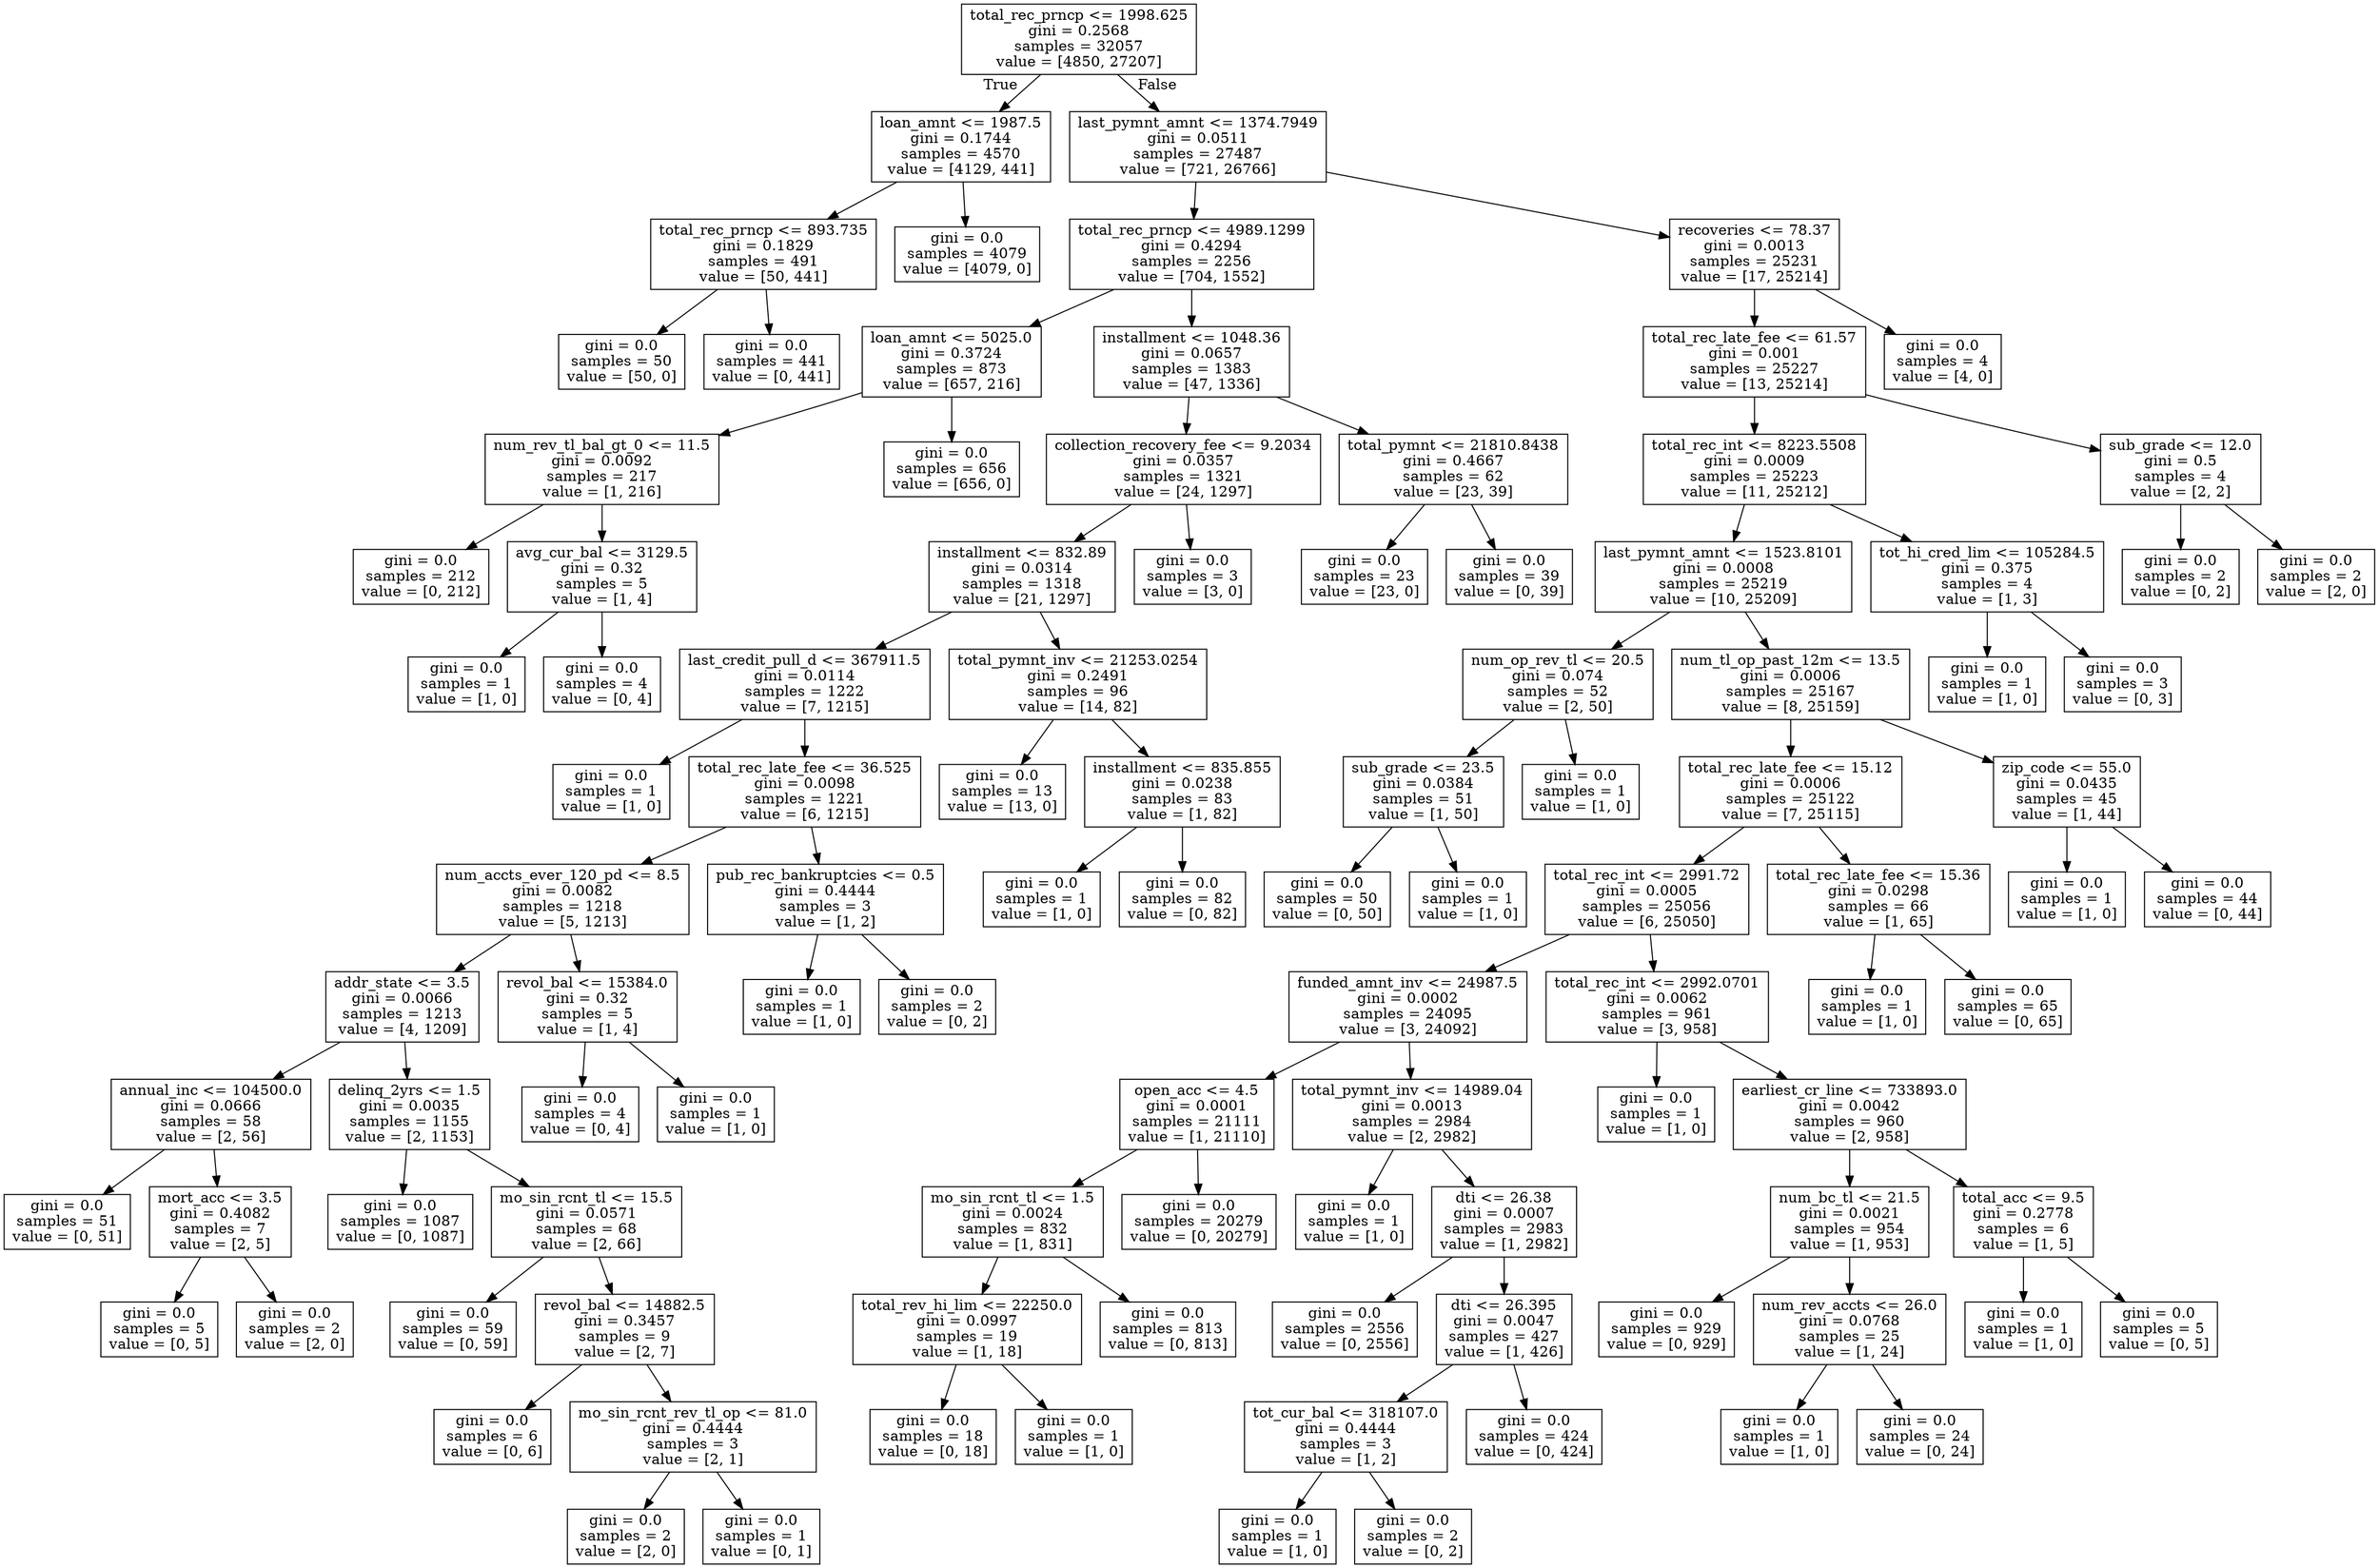 digraph Tree {
node [shape=box] ;
0 [label="total_rec_prncp <= 1998.625\ngini = 0.2568\nsamples = 32057\nvalue = [4850, 27207]"] ;
1 [label="loan_amnt <= 1987.5\ngini = 0.1744\nsamples = 4570\nvalue = [4129, 441]"] ;
0 -> 1 [labeldistance=2.5, labelangle=45, headlabel="True"] ;
2 [label="total_rec_prncp <= 893.735\ngini = 0.1829\nsamples = 491\nvalue = [50, 441]"] ;
1 -> 2 ;
3 [label="gini = 0.0\nsamples = 50\nvalue = [50, 0]"] ;
2 -> 3 ;
4 [label="gini = 0.0\nsamples = 441\nvalue = [0, 441]"] ;
2 -> 4 ;
5 [label="gini = 0.0\nsamples = 4079\nvalue = [4079, 0]"] ;
1 -> 5 ;
6 [label="last_pymnt_amnt <= 1374.7949\ngini = 0.0511\nsamples = 27487\nvalue = [721, 26766]"] ;
0 -> 6 [labeldistance=2.5, labelangle=-45, headlabel="False"] ;
7 [label="total_rec_prncp <= 4989.1299\ngini = 0.4294\nsamples = 2256\nvalue = [704, 1552]"] ;
6 -> 7 ;
8 [label="loan_amnt <= 5025.0\ngini = 0.3724\nsamples = 873\nvalue = [657, 216]"] ;
7 -> 8 ;
9 [label="num_rev_tl_bal_gt_0 <= 11.5\ngini = 0.0092\nsamples = 217\nvalue = [1, 216]"] ;
8 -> 9 ;
10 [label="gini = 0.0\nsamples = 212\nvalue = [0, 212]"] ;
9 -> 10 ;
11 [label="avg_cur_bal <= 3129.5\ngini = 0.32\nsamples = 5\nvalue = [1, 4]"] ;
9 -> 11 ;
12 [label="gini = 0.0\nsamples = 1\nvalue = [1, 0]"] ;
11 -> 12 ;
13 [label="gini = 0.0\nsamples = 4\nvalue = [0, 4]"] ;
11 -> 13 ;
14 [label="gini = 0.0\nsamples = 656\nvalue = [656, 0]"] ;
8 -> 14 ;
15 [label="installment <= 1048.36\ngini = 0.0657\nsamples = 1383\nvalue = [47, 1336]"] ;
7 -> 15 ;
16 [label="collection_recovery_fee <= 9.2034\ngini = 0.0357\nsamples = 1321\nvalue = [24, 1297]"] ;
15 -> 16 ;
17 [label="installment <= 832.89\ngini = 0.0314\nsamples = 1318\nvalue = [21, 1297]"] ;
16 -> 17 ;
18 [label="last_credit_pull_d <= 367911.5\ngini = 0.0114\nsamples = 1222\nvalue = [7, 1215]"] ;
17 -> 18 ;
19 [label="gini = 0.0\nsamples = 1\nvalue = [1, 0]"] ;
18 -> 19 ;
20 [label="total_rec_late_fee <= 36.525\ngini = 0.0098\nsamples = 1221\nvalue = [6, 1215]"] ;
18 -> 20 ;
21 [label="num_accts_ever_120_pd <= 8.5\ngini = 0.0082\nsamples = 1218\nvalue = [5, 1213]"] ;
20 -> 21 ;
22 [label="addr_state <= 3.5\ngini = 0.0066\nsamples = 1213\nvalue = [4, 1209]"] ;
21 -> 22 ;
23 [label="annual_inc <= 104500.0\ngini = 0.0666\nsamples = 58\nvalue = [2, 56]"] ;
22 -> 23 ;
24 [label="gini = 0.0\nsamples = 51\nvalue = [0, 51]"] ;
23 -> 24 ;
25 [label="mort_acc <= 3.5\ngini = 0.4082\nsamples = 7\nvalue = [2, 5]"] ;
23 -> 25 ;
26 [label="gini = 0.0\nsamples = 5\nvalue = [0, 5]"] ;
25 -> 26 ;
27 [label="gini = 0.0\nsamples = 2\nvalue = [2, 0]"] ;
25 -> 27 ;
28 [label="delinq_2yrs <= 1.5\ngini = 0.0035\nsamples = 1155\nvalue = [2, 1153]"] ;
22 -> 28 ;
29 [label="gini = 0.0\nsamples = 1087\nvalue = [0, 1087]"] ;
28 -> 29 ;
30 [label="mo_sin_rcnt_tl <= 15.5\ngini = 0.0571\nsamples = 68\nvalue = [2, 66]"] ;
28 -> 30 ;
31 [label="gini = 0.0\nsamples = 59\nvalue = [0, 59]"] ;
30 -> 31 ;
32 [label="revol_bal <= 14882.5\ngini = 0.3457\nsamples = 9\nvalue = [2, 7]"] ;
30 -> 32 ;
33 [label="gini = 0.0\nsamples = 6\nvalue = [0, 6]"] ;
32 -> 33 ;
34 [label="mo_sin_rcnt_rev_tl_op <= 81.0\ngini = 0.4444\nsamples = 3\nvalue = [2, 1]"] ;
32 -> 34 ;
35 [label="gini = 0.0\nsamples = 2\nvalue = [2, 0]"] ;
34 -> 35 ;
36 [label="gini = 0.0\nsamples = 1\nvalue = [0, 1]"] ;
34 -> 36 ;
37 [label="revol_bal <= 15384.0\ngini = 0.32\nsamples = 5\nvalue = [1, 4]"] ;
21 -> 37 ;
38 [label="gini = 0.0\nsamples = 4\nvalue = [0, 4]"] ;
37 -> 38 ;
39 [label="gini = 0.0\nsamples = 1\nvalue = [1, 0]"] ;
37 -> 39 ;
40 [label="pub_rec_bankruptcies <= 0.5\ngini = 0.4444\nsamples = 3\nvalue = [1, 2]"] ;
20 -> 40 ;
41 [label="gini = 0.0\nsamples = 1\nvalue = [1, 0]"] ;
40 -> 41 ;
42 [label="gini = 0.0\nsamples = 2\nvalue = [0, 2]"] ;
40 -> 42 ;
43 [label="total_pymnt_inv <= 21253.0254\ngini = 0.2491\nsamples = 96\nvalue = [14, 82]"] ;
17 -> 43 ;
44 [label="gini = 0.0\nsamples = 13\nvalue = [13, 0]"] ;
43 -> 44 ;
45 [label="installment <= 835.855\ngini = 0.0238\nsamples = 83\nvalue = [1, 82]"] ;
43 -> 45 ;
46 [label="gini = 0.0\nsamples = 1\nvalue = [1, 0]"] ;
45 -> 46 ;
47 [label="gini = 0.0\nsamples = 82\nvalue = [0, 82]"] ;
45 -> 47 ;
48 [label="gini = 0.0\nsamples = 3\nvalue = [3, 0]"] ;
16 -> 48 ;
49 [label="total_pymnt <= 21810.8438\ngini = 0.4667\nsamples = 62\nvalue = [23, 39]"] ;
15 -> 49 ;
50 [label="gini = 0.0\nsamples = 23\nvalue = [23, 0]"] ;
49 -> 50 ;
51 [label="gini = 0.0\nsamples = 39\nvalue = [0, 39]"] ;
49 -> 51 ;
52 [label="recoveries <= 78.37\ngini = 0.0013\nsamples = 25231\nvalue = [17, 25214]"] ;
6 -> 52 ;
53 [label="total_rec_late_fee <= 61.57\ngini = 0.001\nsamples = 25227\nvalue = [13, 25214]"] ;
52 -> 53 ;
54 [label="total_rec_int <= 8223.5508\ngini = 0.0009\nsamples = 25223\nvalue = [11, 25212]"] ;
53 -> 54 ;
55 [label="last_pymnt_amnt <= 1523.8101\ngini = 0.0008\nsamples = 25219\nvalue = [10, 25209]"] ;
54 -> 55 ;
56 [label="num_op_rev_tl <= 20.5\ngini = 0.074\nsamples = 52\nvalue = [2, 50]"] ;
55 -> 56 ;
57 [label="sub_grade <= 23.5\ngini = 0.0384\nsamples = 51\nvalue = [1, 50]"] ;
56 -> 57 ;
58 [label="gini = 0.0\nsamples = 50\nvalue = [0, 50]"] ;
57 -> 58 ;
59 [label="gini = 0.0\nsamples = 1\nvalue = [1, 0]"] ;
57 -> 59 ;
60 [label="gini = 0.0\nsamples = 1\nvalue = [1, 0]"] ;
56 -> 60 ;
61 [label="num_tl_op_past_12m <= 13.5\ngini = 0.0006\nsamples = 25167\nvalue = [8, 25159]"] ;
55 -> 61 ;
62 [label="total_rec_late_fee <= 15.12\ngini = 0.0006\nsamples = 25122\nvalue = [7, 25115]"] ;
61 -> 62 ;
63 [label="total_rec_int <= 2991.72\ngini = 0.0005\nsamples = 25056\nvalue = [6, 25050]"] ;
62 -> 63 ;
64 [label="funded_amnt_inv <= 24987.5\ngini = 0.0002\nsamples = 24095\nvalue = [3, 24092]"] ;
63 -> 64 ;
65 [label="open_acc <= 4.5\ngini = 0.0001\nsamples = 21111\nvalue = [1, 21110]"] ;
64 -> 65 ;
66 [label="mo_sin_rcnt_tl <= 1.5\ngini = 0.0024\nsamples = 832\nvalue = [1, 831]"] ;
65 -> 66 ;
67 [label="total_rev_hi_lim <= 22250.0\ngini = 0.0997\nsamples = 19\nvalue = [1, 18]"] ;
66 -> 67 ;
68 [label="gini = 0.0\nsamples = 18\nvalue = [0, 18]"] ;
67 -> 68 ;
69 [label="gini = 0.0\nsamples = 1\nvalue = [1, 0]"] ;
67 -> 69 ;
70 [label="gini = 0.0\nsamples = 813\nvalue = [0, 813]"] ;
66 -> 70 ;
71 [label="gini = 0.0\nsamples = 20279\nvalue = [0, 20279]"] ;
65 -> 71 ;
72 [label="total_pymnt_inv <= 14989.04\ngini = 0.0013\nsamples = 2984\nvalue = [2, 2982]"] ;
64 -> 72 ;
73 [label="gini = 0.0\nsamples = 1\nvalue = [1, 0]"] ;
72 -> 73 ;
74 [label="dti <= 26.38\ngini = 0.0007\nsamples = 2983\nvalue = [1, 2982]"] ;
72 -> 74 ;
75 [label="gini = 0.0\nsamples = 2556\nvalue = [0, 2556]"] ;
74 -> 75 ;
76 [label="dti <= 26.395\ngini = 0.0047\nsamples = 427\nvalue = [1, 426]"] ;
74 -> 76 ;
77 [label="tot_cur_bal <= 318107.0\ngini = 0.4444\nsamples = 3\nvalue = [1, 2]"] ;
76 -> 77 ;
78 [label="gini = 0.0\nsamples = 1\nvalue = [1, 0]"] ;
77 -> 78 ;
79 [label="gini = 0.0\nsamples = 2\nvalue = [0, 2]"] ;
77 -> 79 ;
80 [label="gini = 0.0\nsamples = 424\nvalue = [0, 424]"] ;
76 -> 80 ;
81 [label="total_rec_int <= 2992.0701\ngini = 0.0062\nsamples = 961\nvalue = [3, 958]"] ;
63 -> 81 ;
82 [label="gini = 0.0\nsamples = 1\nvalue = [1, 0]"] ;
81 -> 82 ;
83 [label="earliest_cr_line <= 733893.0\ngini = 0.0042\nsamples = 960\nvalue = [2, 958]"] ;
81 -> 83 ;
84 [label="num_bc_tl <= 21.5\ngini = 0.0021\nsamples = 954\nvalue = [1, 953]"] ;
83 -> 84 ;
85 [label="gini = 0.0\nsamples = 929\nvalue = [0, 929]"] ;
84 -> 85 ;
86 [label="num_rev_accts <= 26.0\ngini = 0.0768\nsamples = 25\nvalue = [1, 24]"] ;
84 -> 86 ;
87 [label="gini = 0.0\nsamples = 1\nvalue = [1, 0]"] ;
86 -> 87 ;
88 [label="gini = 0.0\nsamples = 24\nvalue = [0, 24]"] ;
86 -> 88 ;
89 [label="total_acc <= 9.5\ngini = 0.2778\nsamples = 6\nvalue = [1, 5]"] ;
83 -> 89 ;
90 [label="gini = 0.0\nsamples = 1\nvalue = [1, 0]"] ;
89 -> 90 ;
91 [label="gini = 0.0\nsamples = 5\nvalue = [0, 5]"] ;
89 -> 91 ;
92 [label="total_rec_late_fee <= 15.36\ngini = 0.0298\nsamples = 66\nvalue = [1, 65]"] ;
62 -> 92 ;
93 [label="gini = 0.0\nsamples = 1\nvalue = [1, 0]"] ;
92 -> 93 ;
94 [label="gini = 0.0\nsamples = 65\nvalue = [0, 65]"] ;
92 -> 94 ;
95 [label="zip_code <= 55.0\ngini = 0.0435\nsamples = 45\nvalue = [1, 44]"] ;
61 -> 95 ;
96 [label="gini = 0.0\nsamples = 1\nvalue = [1, 0]"] ;
95 -> 96 ;
97 [label="gini = 0.0\nsamples = 44\nvalue = [0, 44]"] ;
95 -> 97 ;
98 [label="tot_hi_cred_lim <= 105284.5\ngini = 0.375\nsamples = 4\nvalue = [1, 3]"] ;
54 -> 98 ;
99 [label="gini = 0.0\nsamples = 1\nvalue = [1, 0]"] ;
98 -> 99 ;
100 [label="gini = 0.0\nsamples = 3\nvalue = [0, 3]"] ;
98 -> 100 ;
101 [label="sub_grade <= 12.0\ngini = 0.5\nsamples = 4\nvalue = [2, 2]"] ;
53 -> 101 ;
102 [label="gini = 0.0\nsamples = 2\nvalue = [0, 2]"] ;
101 -> 102 ;
103 [label="gini = 0.0\nsamples = 2\nvalue = [2, 0]"] ;
101 -> 103 ;
104 [label="gini = 0.0\nsamples = 4\nvalue = [4, 0]"] ;
52 -> 104 ;
}